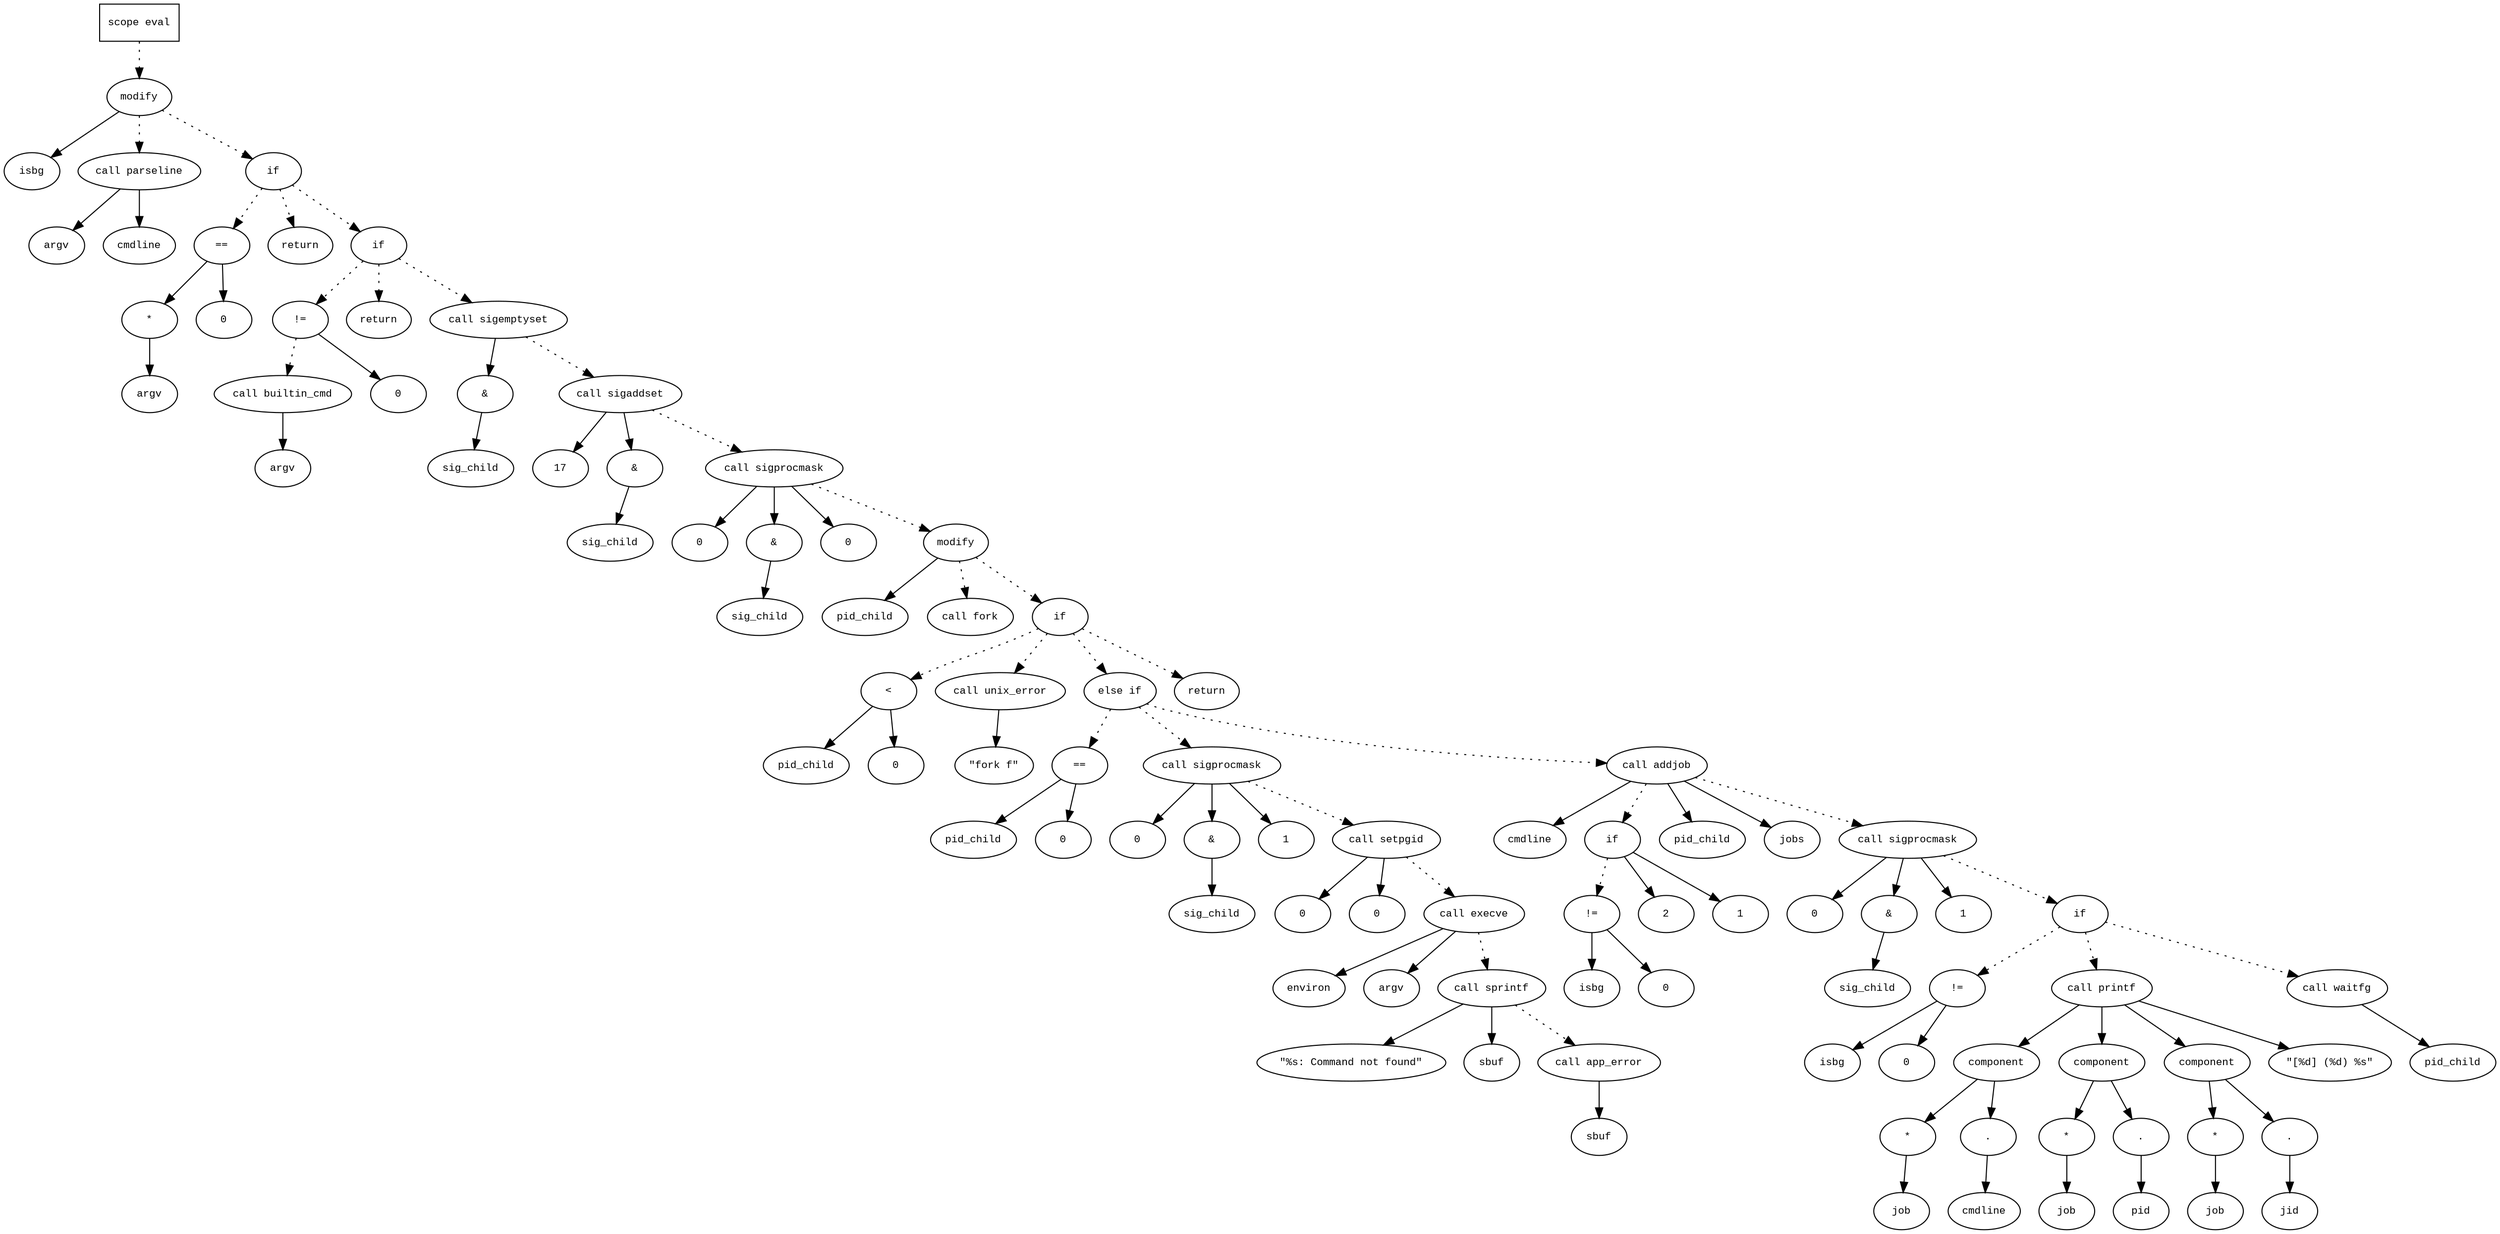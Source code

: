 digraph AST {
  graph [fontname="Times New Roman",fontsize=10];
  node  [fontname="Courier New",fontsize=10];
  edge  [fontname="Times New Roman",fontsize=10];

  node1 [label="scope eval",shape=box];
  node2 [label="modify",shape=ellipse];
  node3 [label="isbg",shape=ellipse];
  node2 -> node3;
  node4 [label="call parseline",shape=ellipse];
  node5 [label="argv",shape=ellipse];
  node4 -> node5;
  node6 [label="cmdline",shape=ellipse];
  node4 -> node6;
  node2 -> node4 [style=dotted];
  node1 -> node2 [style=dotted];
  node7 [label="if",shape=ellipse];
  node2 -> node7 [style=dotted];
  node8 [label="==",shape=ellipse];
  node9 [label="*",shape=ellipse];
  node10 [label="argv",shape=ellipse];
  node9 -> node10;
  node8 -> node9;
  node11 [label="0",shape=ellipse];
  node8 -> node11;
  node7 -> node8 [style=dotted];
  node12 [label="return",shape=ellipse];
  node7 -> node12 [style=dotted];
  node13 [label="if",shape=ellipse];
  node7 -> node13 [style=dotted];
  node14 [label="!=",shape=ellipse];
  node15 [label="call builtin_cmd",shape=ellipse];
  node16 [label="argv",shape=ellipse];
  node15 -> node16;
  node14 -> node15 [style=dotted];
  node17 [label="0",shape=ellipse];
  node14 -> node17;
  node13 -> node14 [style=dotted];
  node18 [label="return",shape=ellipse];
  node13 -> node18 [style=dotted];
  node19 [label="call sigemptyset",shape=ellipse];
  node20 [label="&",shape=ellipse];
  node19 -> node20;
  node21 [label="sig_child",shape=ellipse];
  node20 -> node21;
  node13 -> node19 [style=dotted];
  node22 [label="call sigaddset",shape=ellipse];
  node23 [label="17",shape=ellipse];
  node22 -> node23;
  node24 [label="&",shape=ellipse];
  node22 -> node24;
  node25 [label="sig_child",shape=ellipse];
  node24 -> node25;
  node19 -> node22 [style=dotted];
  node26 [label="call sigprocmask",shape=ellipse];
  node27 [label="0",shape=ellipse];
  node26 -> node27;
  node28 [label="&",shape=ellipse];
  node26 -> node28;
  node29 [label="sig_child",shape=ellipse];
  node28 -> node29;
  node30 [label="0",shape=ellipse];
  node26 -> node30;
  node22 -> node26 [style=dotted];
  node31 [label="modify",shape=ellipse];
  node32 [label="pid_child",shape=ellipse];
  node31 -> node32;
  node33 [label="call fork",shape=ellipse];
  node31 -> node33 [style=dotted];
  node26 -> node31 [style=dotted];
  node34 [label="if",shape=ellipse];
  node31 -> node34 [style=dotted];
  node35 [label="<",shape=ellipse];
  node36 [label="pid_child",shape=ellipse];
  node35 -> node36;
  node37 [label="0",shape=ellipse];
  node35 -> node37;
  node34 -> node35 [style=dotted];
  node38 [label="call unix_error",shape=ellipse];
  node39 [label="\"fork f\"",shape=ellipse];
  node38 -> node39;
  node34 -> node38 [style=dotted];
  node40 [label="else if",shape=ellipse];
  node34 -> node40 [style=dotted];
  node41 [label="==",shape=ellipse];
  node42 [label="pid_child",shape=ellipse];
  node41 -> node42;
  node43 [label="0",shape=ellipse];
  node41 -> node43;
  node40 -> node41 [style=dotted];
  node44 [label="call sigprocmask",shape=ellipse];
  node45 [label="0",shape=ellipse];
  node44 -> node45;
  node46 [label="&",shape=ellipse];
  node44 -> node46;
  node47 [label="sig_child",shape=ellipse];
  node46 -> node47;
  node48 [label="1",shape=ellipse];
  node44 -> node48;
  node40 -> node44 [style=dotted];
  node49 [label="call setpgid",shape=ellipse];
  node50 [label="0",shape=ellipse];
  node49 -> node50;
  node51 [label="0",shape=ellipse];
  node49 -> node51;
  node44 -> node49 [style=dotted];
  node52 [label="call execve",shape=ellipse];
  node53 [label="environ",shape=ellipse];
  node52 -> node53;
  node54 [label="argv",shape=ellipse];
  node52 -> node54;
  node49 -> node52 [style=dotted];
  node55 [label="call sprintf",shape=ellipse];
  node56 [label="\"%s: Command not found\"",shape=ellipse];
  node55 -> node56;
  node57 [label="sbuf",shape=ellipse];
  node55 -> node57;
  node52 -> node55 [style=dotted];
  node58 [label="call app_error",shape=ellipse];
  node59 [label="sbuf",shape=ellipse];
  node58 -> node59;
  node55 -> node58 [style=dotted];
  node60 [label="call addjob",shape=ellipse];
  node61 [label="cmdline",shape=ellipse];
  node60 -> node61;
  node62 [label="if",shape=ellipse];
  node60 -> node62 [style=dotted];
  node63 [label="!=",shape=ellipse];
  node64 [label="isbg",shape=ellipse];
  node63 -> node64;
  node65 [label="0",shape=ellipse];
  node63 -> node65;
  node62 -> node63 [style=dotted];
  node66 [label="2",shape=ellipse];
  node62 -> node66;
  node67 [label="1",shape=ellipse];
  node62 -> node67;
  node68 [label="pid_child",shape=ellipse];
  node60 -> node68;
  node69 [label="jobs",shape=ellipse];
  node60 -> node69;
  node40 -> node60 [style=dotted];
  node70 [label="call sigprocmask",shape=ellipse];
  node71 [label="0",shape=ellipse];
  node70 -> node71;
  node72 [label="&",shape=ellipse];
  node70 -> node72;
  node73 [label="sig_child",shape=ellipse];
  node72 -> node73;
  node74 [label="1",shape=ellipse];
  node70 -> node74;
  node60 -> node70 [style=dotted];
  node75 [label="if",shape=ellipse];
  node70 -> node75 [style=dotted];
  node76 [label="!=",shape=ellipse];
  node77 [label="isbg",shape=ellipse];
  node76 -> node77;
  node78 [label="0",shape=ellipse];
  node76 -> node78;
  node75 -> node76 [style=dotted];
  node79 [label="call printf",shape=ellipse];
  node80 [label="component",shape=ellipse];
  node79 -> node80;
  node81 [label="*",shape=ellipse];
  node82 [label="job",shape=ellipse];
  node81 -> node82;
  node80 -> node81;
  node83 [label=".",shape=ellipse];
  node80 -> node83;
  node84 [label="cmdline",shape=ellipse];
  node83 -> node84;
  node85 [label="component",shape=ellipse];
  node79 -> node85;
  node86 [label="*",shape=ellipse];
  node87 [label="job",shape=ellipse];
  node86 -> node87;
  node85 -> node86;
  node88 [label=".",shape=ellipse];
  node85 -> node88;
  node89 [label="pid",shape=ellipse];
  node88 -> node89;
  node90 [label="component",shape=ellipse];
  node79 -> node90;
  node91 [label="*",shape=ellipse];
  node92 [label="job",shape=ellipse];
  node91 -> node92;
  node90 -> node91;
  node93 [label=".",shape=ellipse];
  node90 -> node93;
  node94 [label="jid",shape=ellipse];
  node93 -> node94;
  node95 [label="\"[%d] (%d) %s\"",shape=ellipse];
  node79 -> node95;
  node75 -> node79 [style=dotted];
  node96 [label="call waitfg",shape=ellipse];
  node97 [label="pid_child",shape=ellipse];
  node96 -> node97;
  node75 -> node96 [style=dotted];
  node98 [label="return",shape=ellipse];
  node34 -> node98 [style=dotted];
} 